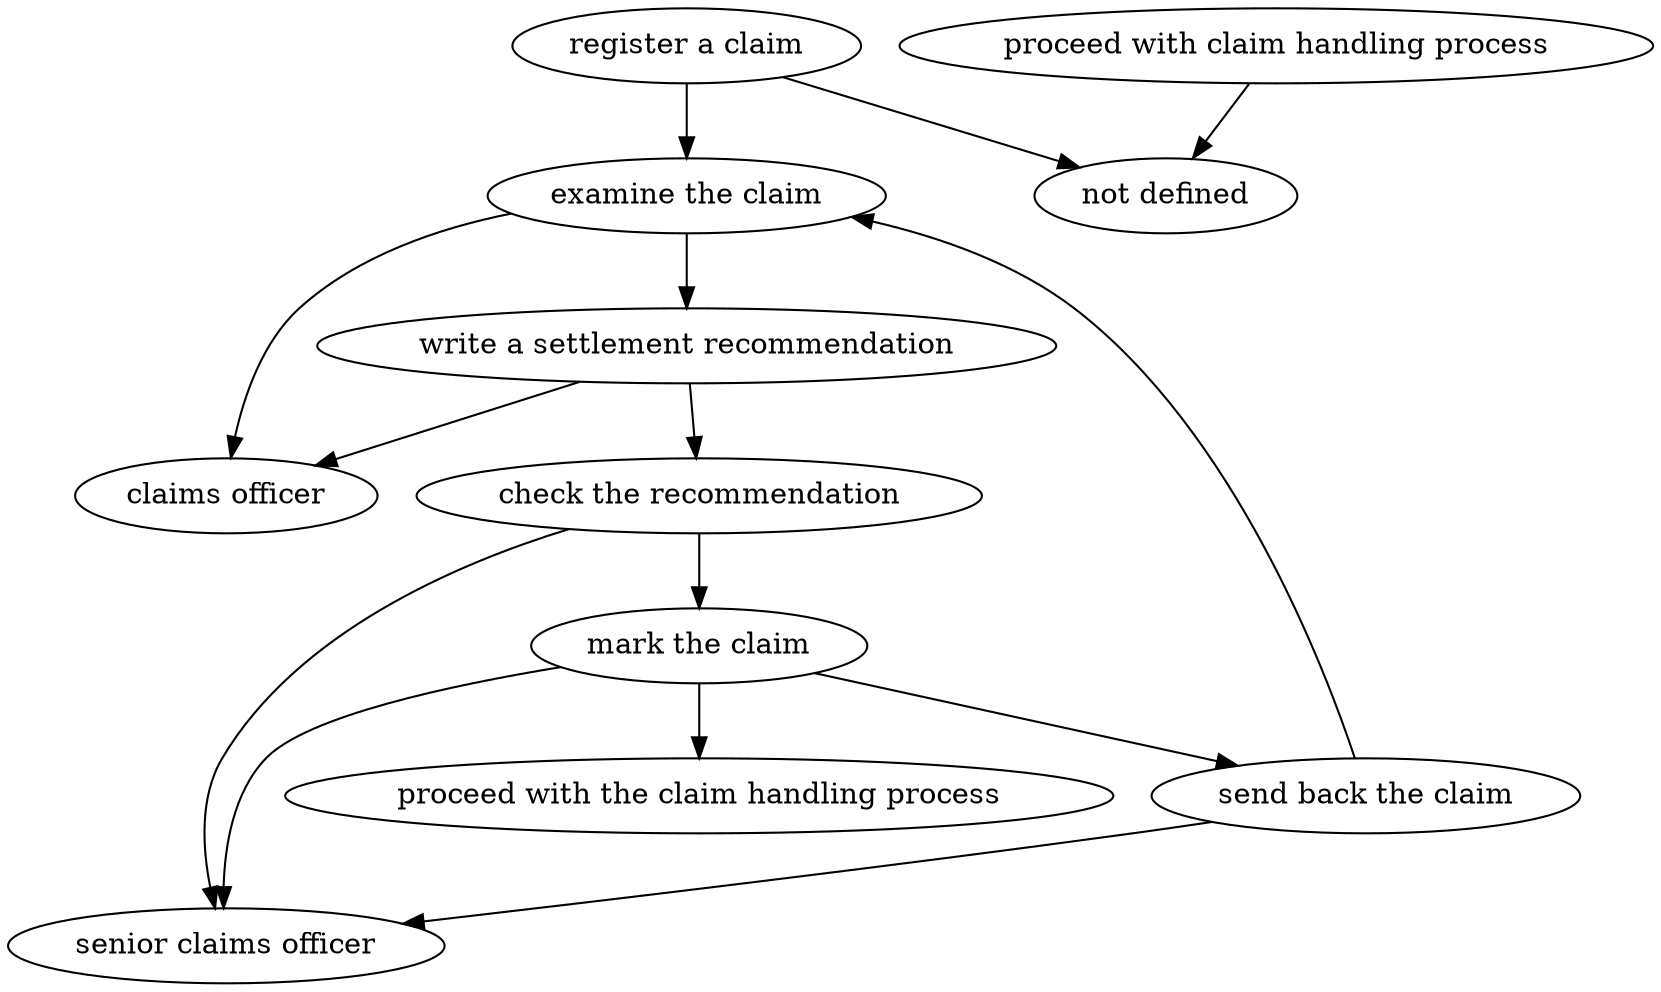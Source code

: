 strict digraph "doc-3.3" {
	graph [name="doc-3.3"];
	"register a claim"	[attrs="{'type': 'Activity', 'label': 'register a claim'}"];
	"examine the claim"	[attrs="{'type': 'Activity', 'label': 'examine the claim'}"];
	"register a claim" -> "examine the claim"	[attrs="{'type': 'flow', 'label': 'flow'}"];
	"not defined"	[attrs="{'type': 'Actor', 'label': 'not defined'}"];
	"register a claim" -> "not defined"	[attrs="{'type': 'actor performer', 'label': 'actor performer'}"];
	"write a settlement recommendation"	[attrs="{'type': 'Activity', 'label': 'write a settlement recommendation'}"];
	"examine the claim" -> "write a settlement recommendation"	[attrs="{'type': 'flow', 'label': 'flow'}"];
	"claims officer"	[attrs="{'type': 'Actor', 'label': 'claims officer'}"];
	"examine the claim" -> "claims officer"	[attrs="{'type': 'actor performer', 'label': 'actor performer'}"];
	"check the recommendation"	[attrs="{'type': 'Activity', 'label': 'check the recommendation'}"];
	"write a settlement recommendation" -> "check the recommendation"	[attrs="{'type': 'flow', 'label': 'flow'}"];
	"write a settlement recommendation" -> "claims officer"	[attrs="{'type': 'actor performer', 'label': 'actor performer'}"];
	"mark the claim"	[attrs="{'type': 'Activity', 'label': 'mark the claim'}"];
	"check the recommendation" -> "mark the claim"	[attrs="{'type': 'flow', 'label': 'flow'}"];
	"senior claims officer"	[attrs="{'type': 'Actor', 'label': 'senior claims officer'}"];
	"check the recommendation" -> "senior claims officer"	[attrs="{'type': 'actor performer', 'label': 'actor performer'}"];
	"send back the claim"	[attrs="{'type': 'Activity', 'label': 'send back the claim'}"];
	"mark the claim" -> "send back the claim"	[attrs="{'type': 'flow', 'label': 'flow'}"];
	"proceed with the claim handling process"	[attrs="{'type': 'Activity', 'label': 'proceed with the claim handling process'}"];
	"mark the claim" -> "proceed with the claim handling process"	[attrs="{'type': 'flow', 'label': 'flow'}"];
	"mark the claim" -> "senior claims officer"	[attrs="{'type': 'actor performer', 'label': 'actor performer'}"];
	"send back the claim" -> "examine the claim"	[attrs="{'type': 'flow', 'label': 'flow'}"];
	"send back the claim" -> "senior claims officer"	[attrs="{'type': 'actor performer', 'label': 'actor performer'}"];
	"proceed with claim handling process"	[attrs="{'type': 'Activity', 'label': 'proceed with claim handling process'}"];
	"proceed with claim handling process" -> "not defined"	[attrs="{'type': 'actor performer', 'label': 'actor performer'}"];
}
